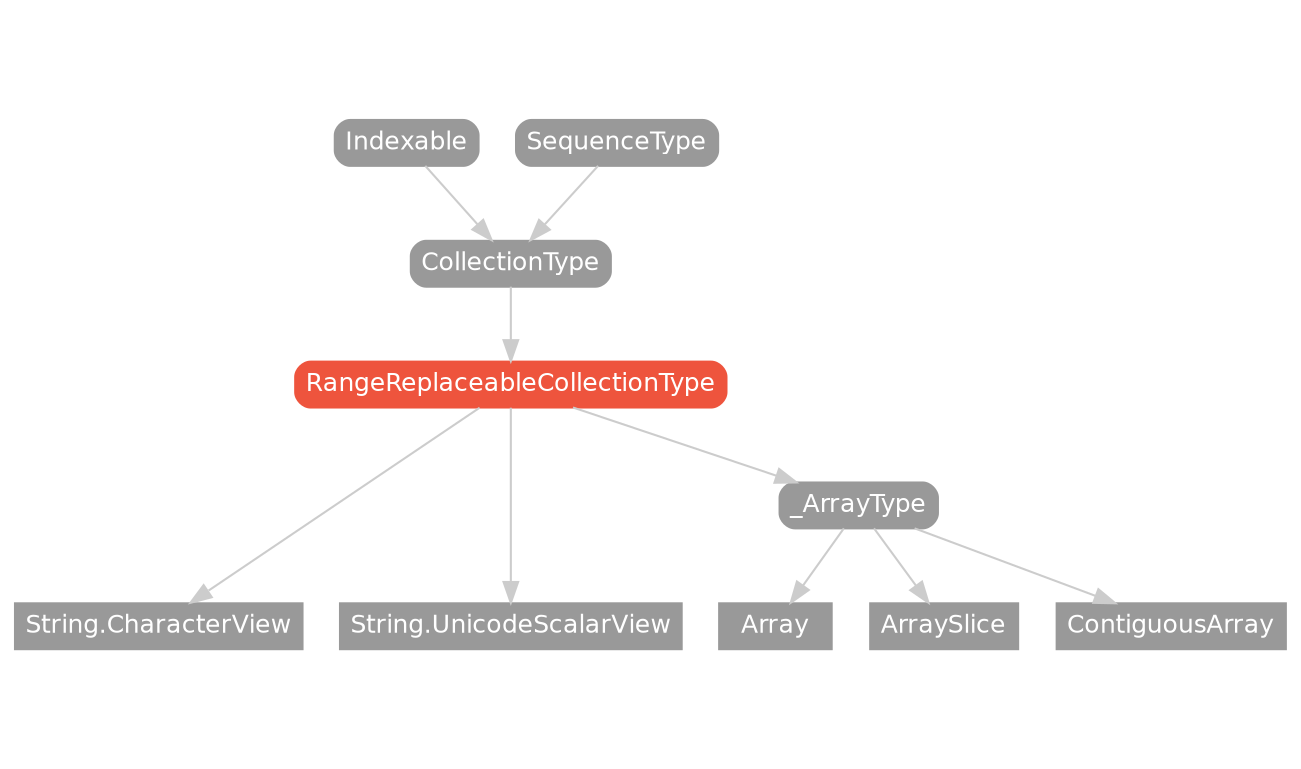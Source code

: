 strict digraph "RangeReplaceableCollectionType - Type Hierarchy - SwiftDoc.org" {
    pad="0.1,0.8"
    node [shape=box, style="filled,rounded", color="#999999", fillcolor="#999999", fontcolor=white, fontname=Helvetica, fontnames="Helvetica,sansserif", fontsize=12, margin="0.07,0.05", height="0.3"]
    edge [color="#cccccc"]
    "Array" [URL="/type/Array/", style=filled]
    "ArraySlice" [URL="/type/ArraySlice/", style=filled]
    "CollectionType" [URL="/protocol/CollectionType/"]
    "ContiguousArray" [URL="/type/ContiguousArray/", style=filled]
    "Indexable" [URL="/protocol/Indexable/"]
    "RangeReplaceableCollectionType" [URL="/protocol/RangeReplaceableCollectionType/", style="filled,rounded", fillcolor="#ee543d", color="#ee543d"]
    "SequenceType" [URL="/protocol/SequenceType/"]
    "String.CharacterView" [URL="/type/String.CharacterView/", style=filled]
    "String.UnicodeScalarView" [URL="/type/String.UnicodeScalarView/", style=filled]
    "_ArrayType" [URL="/protocol/_ArrayType/"]    "RangeReplaceableCollectionType" -> "_ArrayType"
    "RangeReplaceableCollectionType" -> "String.CharacterView"
    "RangeReplaceableCollectionType" -> "String.UnicodeScalarView"
    "_ArrayType" -> "Array"
    "_ArrayType" -> "ArraySlice"
    "_ArrayType" -> "ContiguousArray"
    "CollectionType" -> "RangeReplaceableCollectionType"
    "Indexable" -> "CollectionType"
    "SequenceType" -> "CollectionType"
    subgraph Types {
        rank = max; "String.CharacterView"; "String.UnicodeScalarView"; "Array"; "ArraySlice"; "ContiguousArray";
    }
}